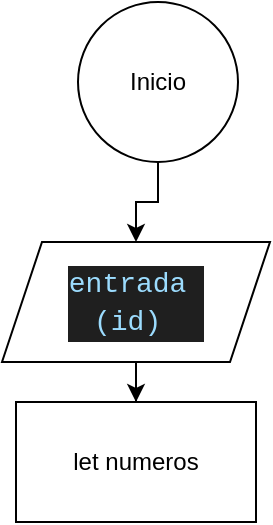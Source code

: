 <mxfile version="26.2.14">
  <diagram name="Página-1" id="Mdwk35x1F6qZEsz7o2Tj">
    <mxGraphModel dx="872" dy="473" grid="1" gridSize="10" guides="1" tooltips="1" connect="1" arrows="1" fold="1" page="1" pageScale="1" pageWidth="827" pageHeight="1169" math="0" shadow="0">
      <root>
        <mxCell id="0" />
        <mxCell id="1" parent="0" />
        <mxCell id="FKNtymGENa2EqX-wO60i-4" value="" style="edgeStyle=orthogonalEdgeStyle;rounded=0;orthogonalLoop=1;jettySize=auto;html=1;" edge="1" parent="1" source="FKNtymGENa2EqX-wO60i-2" target="FKNtymGENa2EqX-wO60i-3">
          <mxGeometry relative="1" as="geometry" />
        </mxCell>
        <mxCell id="FKNtymGENa2EqX-wO60i-2" value="Inicio" style="ellipse;whiteSpace=wrap;html=1;aspect=fixed;" vertex="1" parent="1">
          <mxGeometry x="374" y="30" width="80" height="80" as="geometry" />
        </mxCell>
        <mxCell id="FKNtymGENa2EqX-wO60i-7" value="" style="edgeStyle=orthogonalEdgeStyle;rounded=0;orthogonalLoop=1;jettySize=auto;html=1;" edge="1" parent="1" source="FKNtymGENa2EqX-wO60i-3" target="FKNtymGENa2EqX-wO60i-6">
          <mxGeometry relative="1" as="geometry" />
        </mxCell>
        <mxCell id="FKNtymGENa2EqX-wO60i-3" value="&lt;div style=&quot;background-color: rgb(31, 31, 31); font-family: Consolas, &amp;quot;Courier New&amp;quot;, monospace; font-size: 14px; line-height: 19px; white-space: pre; color: rgb(204, 204, 204);&quot;&gt;&lt;span style=&quot;color: light-dark(rgb(156, 220, 254), rgb(12, 67, 96)); background-color: light-dark(rgb(31, 31, 31), rgb(210, 210, 210));&quot;&gt;entrada &lt;/span&gt;&lt;/div&gt;&lt;div style=&quot;background-color: rgb(31, 31, 31); font-family: Consolas, &amp;quot;Courier New&amp;quot;, monospace; font-size: 14px; line-height: 19px; white-space: pre; color: rgb(204, 204, 204);&quot;&gt;&lt;font color=&quot;#9cdcfe&quot;&gt;(id) &lt;/font&gt;&lt;/div&gt;" style="shape=parallelogram;perimeter=parallelogramPerimeter;whiteSpace=wrap;html=1;fixedSize=1;" vertex="1" parent="1">
          <mxGeometry x="336" y="150" width="134" height="60" as="geometry" />
        </mxCell>
        <mxCell id="FKNtymGENa2EqX-wO60i-6" value="let numeros" style="whiteSpace=wrap;html=1;" vertex="1" parent="1">
          <mxGeometry x="343" y="230" width="120" height="60" as="geometry" />
        </mxCell>
      </root>
    </mxGraphModel>
  </diagram>
</mxfile>
